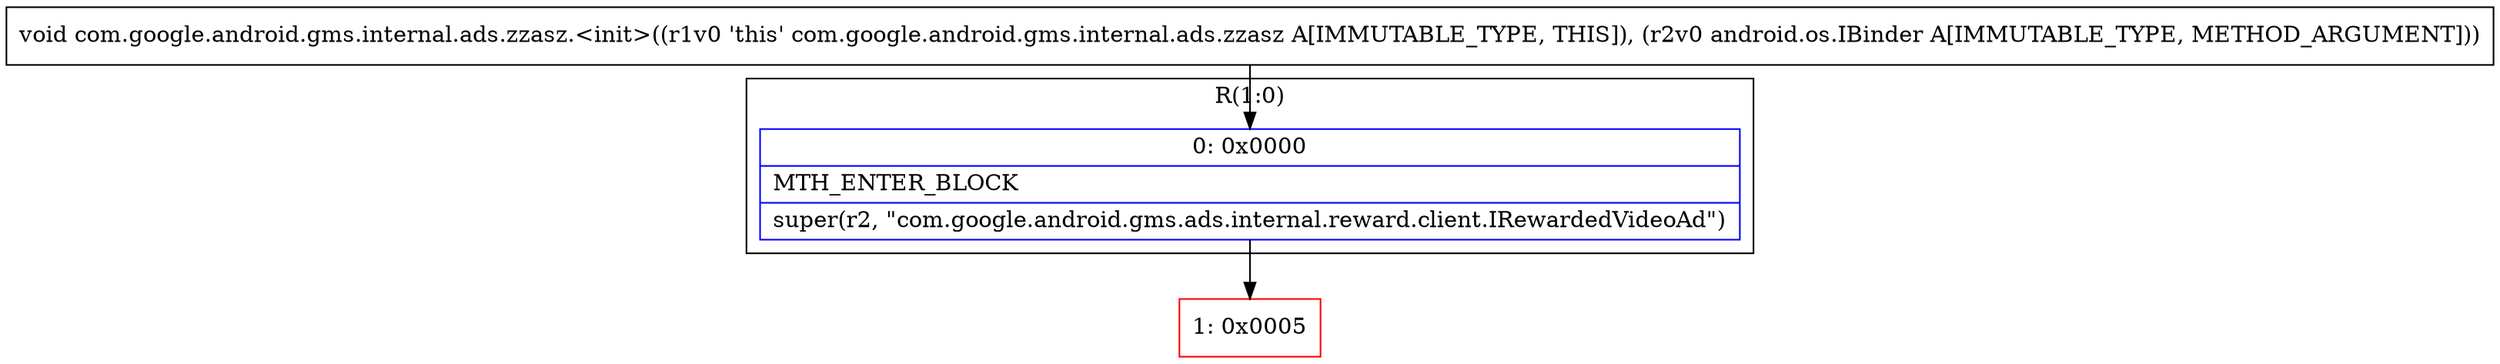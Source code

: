 digraph "CFG forcom.google.android.gms.internal.ads.zzasz.\<init\>(Landroid\/os\/IBinder;)V" {
subgraph cluster_Region_36665594 {
label = "R(1:0)";
node [shape=record,color=blue];
Node_0 [shape=record,label="{0\:\ 0x0000|MTH_ENTER_BLOCK\l|super(r2, \"com.google.android.gms.ads.internal.reward.client.IRewardedVideoAd\")\l}"];
}
Node_1 [shape=record,color=red,label="{1\:\ 0x0005}"];
MethodNode[shape=record,label="{void com.google.android.gms.internal.ads.zzasz.\<init\>((r1v0 'this' com.google.android.gms.internal.ads.zzasz A[IMMUTABLE_TYPE, THIS]), (r2v0 android.os.IBinder A[IMMUTABLE_TYPE, METHOD_ARGUMENT])) }"];
MethodNode -> Node_0;
Node_0 -> Node_1;
}

